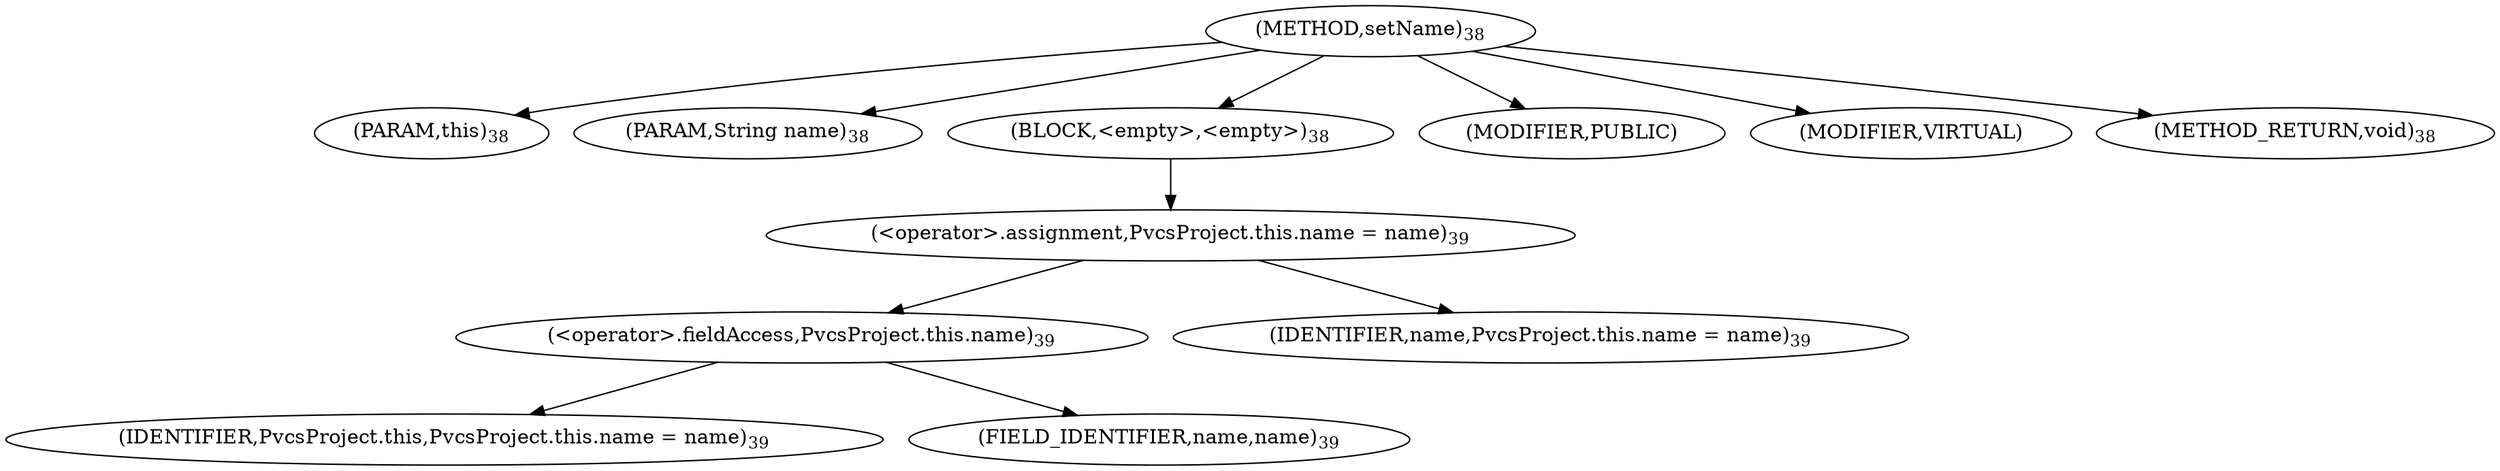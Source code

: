 digraph "setName" {  
"31" [label = <(METHOD,setName)<SUB>38</SUB>> ]
"6" [label = <(PARAM,this)<SUB>38</SUB>> ]
"32" [label = <(PARAM,String name)<SUB>38</SUB>> ]
"33" [label = <(BLOCK,&lt;empty&gt;,&lt;empty&gt;)<SUB>38</SUB>> ]
"34" [label = <(&lt;operator&gt;.assignment,PvcsProject.this.name = name)<SUB>39</SUB>> ]
"35" [label = <(&lt;operator&gt;.fieldAccess,PvcsProject.this.name)<SUB>39</SUB>> ]
"5" [label = <(IDENTIFIER,PvcsProject.this,PvcsProject.this.name = name)<SUB>39</SUB>> ]
"36" [label = <(FIELD_IDENTIFIER,name,name)<SUB>39</SUB>> ]
"37" [label = <(IDENTIFIER,name,PvcsProject.this.name = name)<SUB>39</SUB>> ]
"38" [label = <(MODIFIER,PUBLIC)> ]
"39" [label = <(MODIFIER,VIRTUAL)> ]
"40" [label = <(METHOD_RETURN,void)<SUB>38</SUB>> ]
  "31" -> "6" 
  "31" -> "32" 
  "31" -> "33" 
  "31" -> "38" 
  "31" -> "39" 
  "31" -> "40" 
  "33" -> "34" 
  "34" -> "35" 
  "34" -> "37" 
  "35" -> "5" 
  "35" -> "36" 
}
